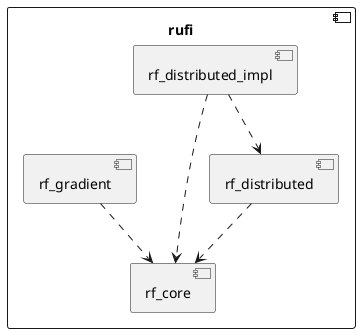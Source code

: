 @startuml
component rufi {
    component rf_core as rfc
    component rf_distributed as rfd
    component rf_distributed_impl as rfi
    component rf_gradient as rfg
}

rfd ..> rfc
rfi ..> rfd
rfi ..> rfc
rfg ..> rfc
@enduml